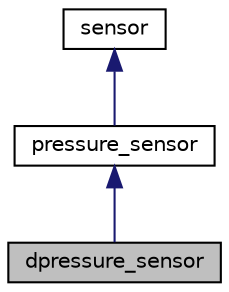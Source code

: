 digraph "dpressure_sensor"
{
  edge [fontname="Helvetica",fontsize="10",labelfontname="Helvetica",labelfontsize="10"];
  node [fontname="Helvetica",fontsize="10",shape=record];
  Node0 [label="dpressure_sensor",height=0.2,width=0.4,color="black", fillcolor="grey75", style="filled", fontcolor="black"];
  Node1 -> Node0 [dir="back",color="midnightblue",fontsize="10",style="solid",fontname="Helvetica"];
  Node1 [label="pressure_sensor",height=0.2,width=0.4,color="black", fillcolor="white", style="filled",URL="$classpressure__sensor.html",tooltip="Class to handle Pressure sensor, inherits base sensor class. "];
  Node2 -> Node1 [dir="back",color="midnightblue",fontsize="10",style="solid",fontname="Helvetica"];
  Node2 [label="sensor",height=0.2,width=0.4,color="black", fillcolor="white", style="filled",URL="$classsensor.html",tooltip="Base class for all sensors. "];
}
